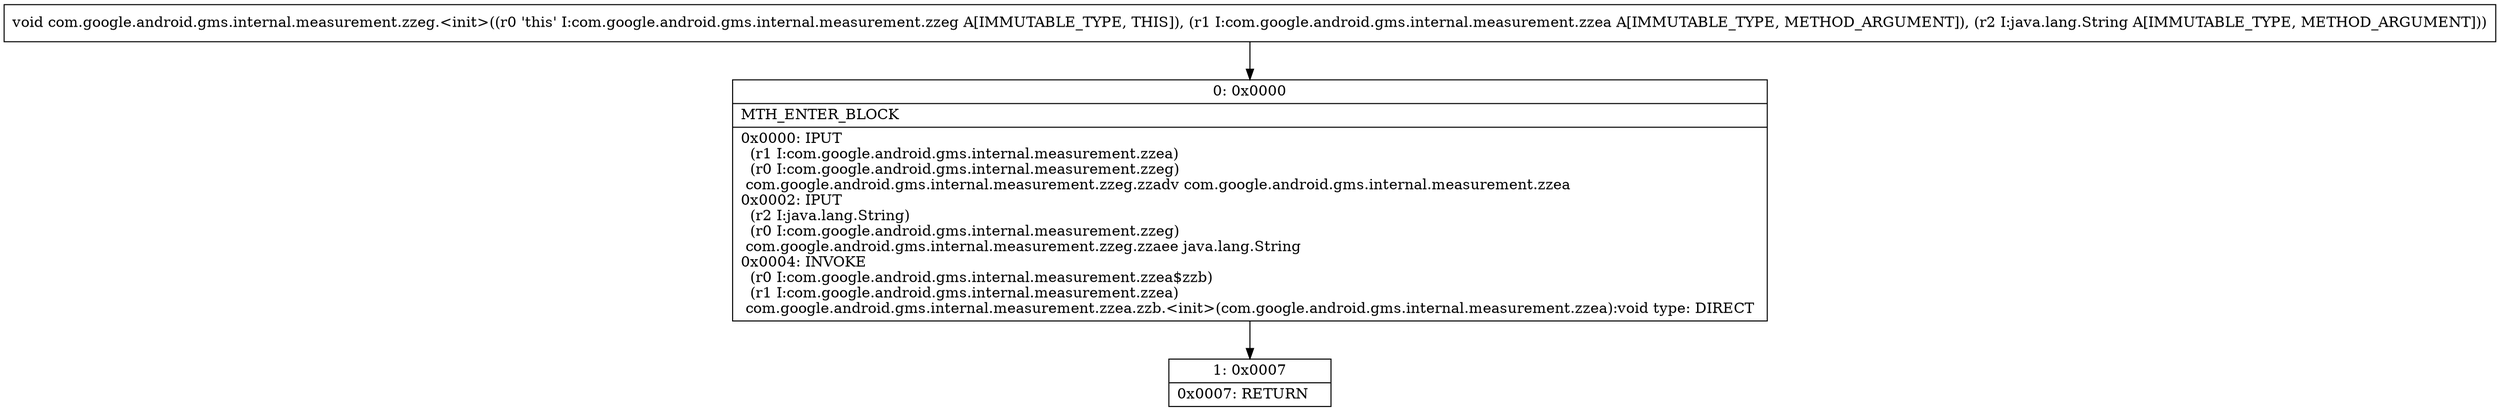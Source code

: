 digraph "CFG forcom.google.android.gms.internal.measurement.zzeg.\<init\>(Lcom\/google\/android\/gms\/internal\/measurement\/zzea;Ljava\/lang\/String;)V" {
Node_0 [shape=record,label="{0\:\ 0x0000|MTH_ENTER_BLOCK\l|0x0000: IPUT  \l  (r1 I:com.google.android.gms.internal.measurement.zzea)\l  (r0 I:com.google.android.gms.internal.measurement.zzeg)\l com.google.android.gms.internal.measurement.zzeg.zzadv com.google.android.gms.internal.measurement.zzea \l0x0002: IPUT  \l  (r2 I:java.lang.String)\l  (r0 I:com.google.android.gms.internal.measurement.zzeg)\l com.google.android.gms.internal.measurement.zzeg.zzaee java.lang.String \l0x0004: INVOKE  \l  (r0 I:com.google.android.gms.internal.measurement.zzea$zzb)\l  (r1 I:com.google.android.gms.internal.measurement.zzea)\l com.google.android.gms.internal.measurement.zzea.zzb.\<init\>(com.google.android.gms.internal.measurement.zzea):void type: DIRECT \l}"];
Node_1 [shape=record,label="{1\:\ 0x0007|0x0007: RETURN   \l}"];
MethodNode[shape=record,label="{void com.google.android.gms.internal.measurement.zzeg.\<init\>((r0 'this' I:com.google.android.gms.internal.measurement.zzeg A[IMMUTABLE_TYPE, THIS]), (r1 I:com.google.android.gms.internal.measurement.zzea A[IMMUTABLE_TYPE, METHOD_ARGUMENT]), (r2 I:java.lang.String A[IMMUTABLE_TYPE, METHOD_ARGUMENT])) }"];
MethodNode -> Node_0;
Node_0 -> Node_1;
}

